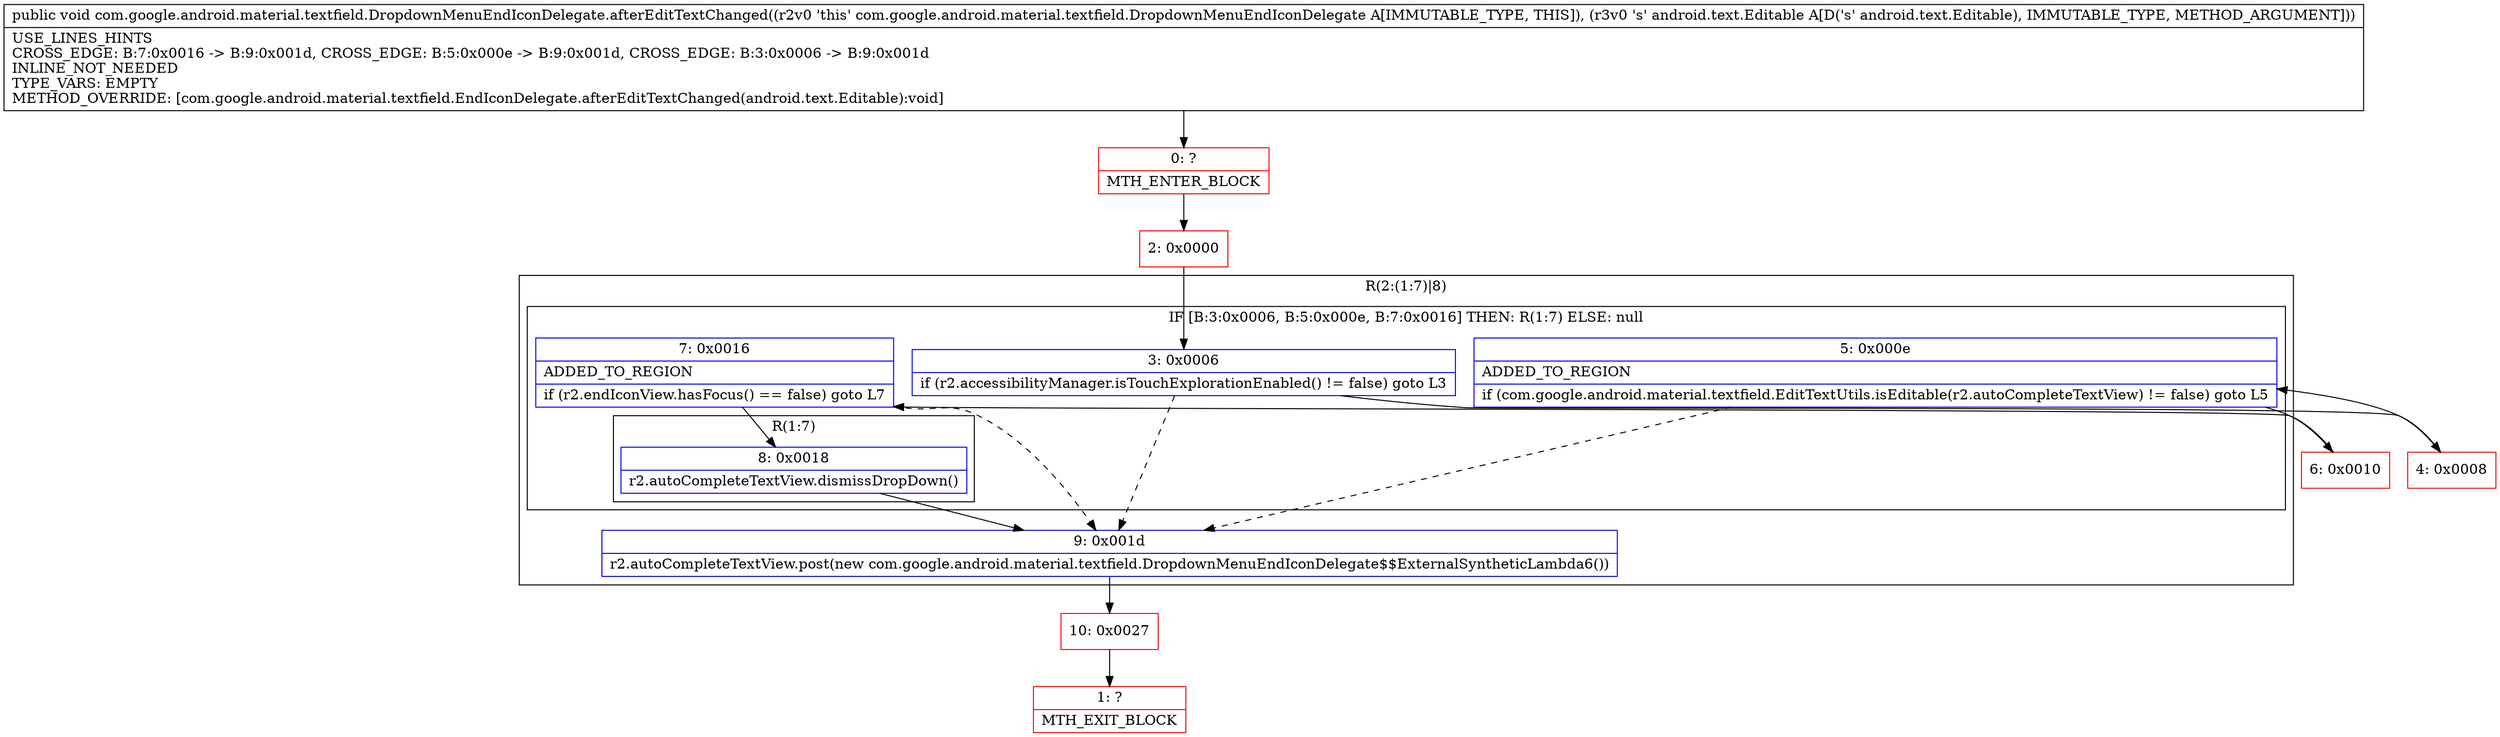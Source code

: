 digraph "CFG forcom.google.android.material.textfield.DropdownMenuEndIconDelegate.afterEditTextChanged(Landroid\/text\/Editable;)V" {
subgraph cluster_Region_1995866318 {
label = "R(2:(1:7)|8)";
node [shape=record,color=blue];
subgraph cluster_IfRegion_1941990256 {
label = "IF [B:3:0x0006, B:5:0x000e, B:7:0x0016] THEN: R(1:7) ELSE: null";
node [shape=record,color=blue];
Node_3 [shape=record,label="{3\:\ 0x0006|if (r2.accessibilityManager.isTouchExplorationEnabled() != false) goto L3\l}"];
Node_5 [shape=record,label="{5\:\ 0x000e|ADDED_TO_REGION\l|if (com.google.android.material.textfield.EditTextUtils.isEditable(r2.autoCompleteTextView) != false) goto L5\l}"];
Node_7 [shape=record,label="{7\:\ 0x0016|ADDED_TO_REGION\l|if (r2.endIconView.hasFocus() == false) goto L7\l}"];
subgraph cluster_Region_211869376 {
label = "R(1:7)";
node [shape=record,color=blue];
Node_8 [shape=record,label="{8\:\ 0x0018|r2.autoCompleteTextView.dismissDropDown()\l}"];
}
}
Node_9 [shape=record,label="{9\:\ 0x001d|r2.autoCompleteTextView.post(new com.google.android.material.textfield.DropdownMenuEndIconDelegate$$ExternalSyntheticLambda6())\l}"];
}
Node_0 [shape=record,color=red,label="{0\:\ ?|MTH_ENTER_BLOCK\l}"];
Node_2 [shape=record,color=red,label="{2\:\ 0x0000}"];
Node_4 [shape=record,color=red,label="{4\:\ 0x0008}"];
Node_6 [shape=record,color=red,label="{6\:\ 0x0010}"];
Node_10 [shape=record,color=red,label="{10\:\ 0x0027}"];
Node_1 [shape=record,color=red,label="{1\:\ ?|MTH_EXIT_BLOCK\l}"];
MethodNode[shape=record,label="{public void com.google.android.material.textfield.DropdownMenuEndIconDelegate.afterEditTextChanged((r2v0 'this' com.google.android.material.textfield.DropdownMenuEndIconDelegate A[IMMUTABLE_TYPE, THIS]), (r3v0 's' android.text.Editable A[D('s' android.text.Editable), IMMUTABLE_TYPE, METHOD_ARGUMENT]))  | USE_LINES_HINTS\lCROSS_EDGE: B:7:0x0016 \-\> B:9:0x001d, CROSS_EDGE: B:5:0x000e \-\> B:9:0x001d, CROSS_EDGE: B:3:0x0006 \-\> B:9:0x001d\lINLINE_NOT_NEEDED\lTYPE_VARS: EMPTY\lMETHOD_OVERRIDE: [com.google.android.material.textfield.EndIconDelegate.afterEditTextChanged(android.text.Editable):void]\l}"];
MethodNode -> Node_0;Node_3 -> Node_4;
Node_3 -> Node_9[style=dashed];
Node_5 -> Node_6;
Node_5 -> Node_9[style=dashed];
Node_7 -> Node_8;
Node_7 -> Node_9[style=dashed];
Node_8 -> Node_9;
Node_9 -> Node_10;
Node_0 -> Node_2;
Node_2 -> Node_3;
Node_4 -> Node_5;
Node_6 -> Node_7;
Node_10 -> Node_1;
}


